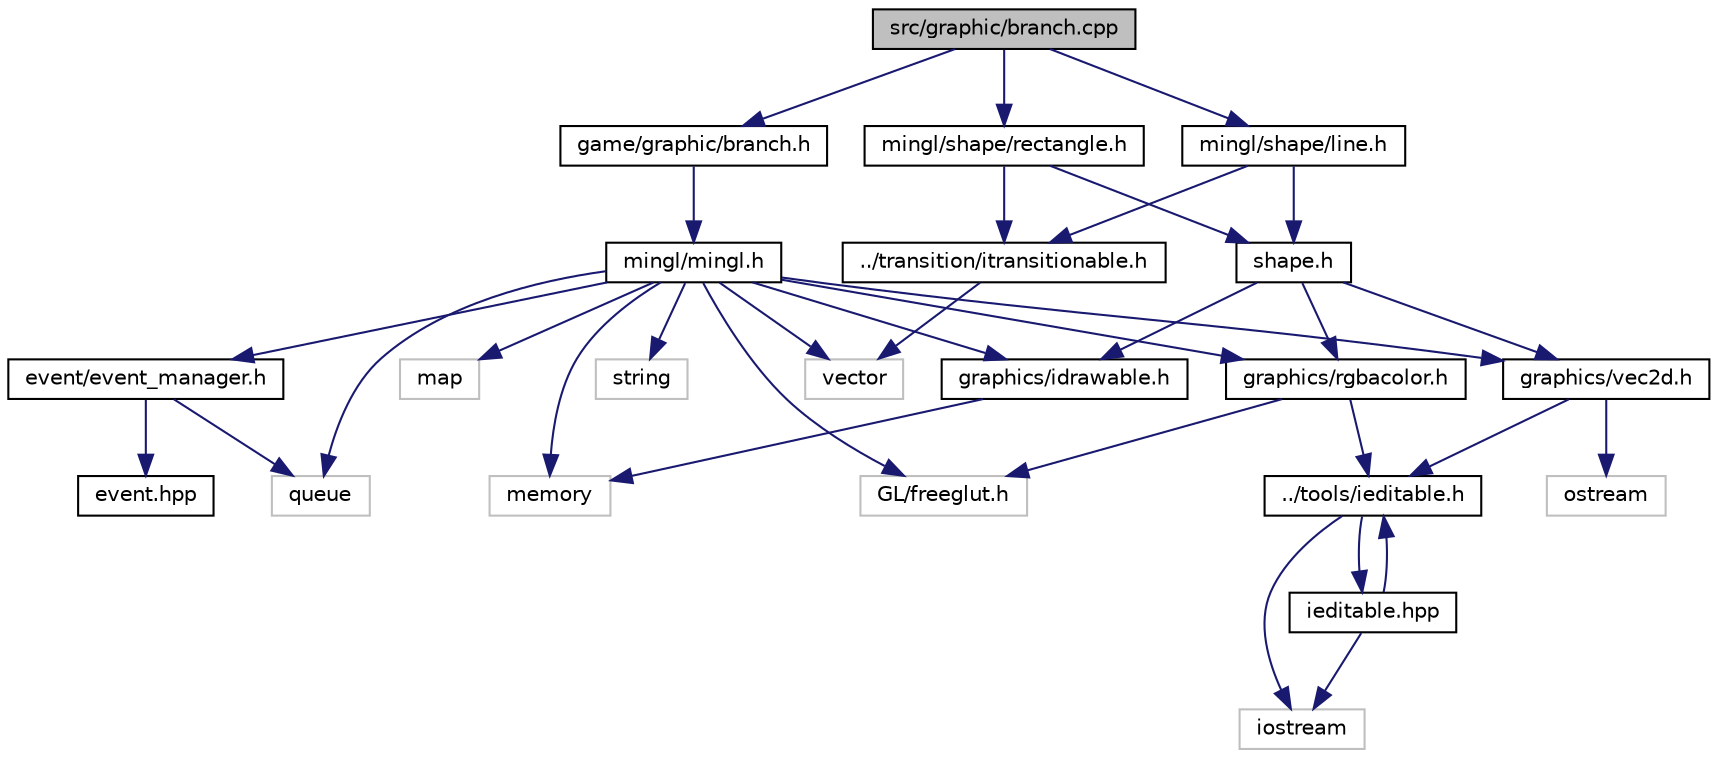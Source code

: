 digraph "src/graphic/branch.cpp"
{
 // LATEX_PDF_SIZE
  edge [fontname="Helvetica",fontsize="10",labelfontname="Helvetica",labelfontsize="10"];
  node [fontname="Helvetica",fontsize="10",shape=record];
  Node1 [label="src/graphic/branch.cpp",height=0.2,width=0.4,color="black", fillcolor="grey75", style="filled", fontcolor="black",tooltip="Représente une branche."];
  Node1 -> Node2 [color="midnightblue",fontsize="10",style="solid",fontname="Helvetica"];
  Node2 [label="game/graphic/branch.h",height=0.2,width=0.4,color="black", fillcolor="white", style="filled",URL="$branch_8h.html",tooltip="Représente une branche."];
  Node2 -> Node3 [color="midnightblue",fontsize="10",style="solid",fontname="Helvetica"];
  Node3 [label="mingl/mingl.h",height=0.2,width=0.4,color="black", fillcolor="white", style="filled",URL="$mingl_8h.html",tooltip="La bête."];
  Node3 -> Node4 [color="midnightblue",fontsize="10",style="solid",fontname="Helvetica"];
  Node4 [label="map",height=0.2,width=0.4,color="grey75", fillcolor="white", style="filled",tooltip=" "];
  Node3 -> Node5 [color="midnightblue",fontsize="10",style="solid",fontname="Helvetica"];
  Node5 [label="memory",height=0.2,width=0.4,color="grey75", fillcolor="white", style="filled",tooltip=" "];
  Node3 -> Node6 [color="midnightblue",fontsize="10",style="solid",fontname="Helvetica"];
  Node6 [label="queue",height=0.2,width=0.4,color="grey75", fillcolor="white", style="filled",tooltip=" "];
  Node3 -> Node7 [color="midnightblue",fontsize="10",style="solid",fontname="Helvetica"];
  Node7 [label="string",height=0.2,width=0.4,color="grey75", fillcolor="white", style="filled",tooltip=" "];
  Node3 -> Node8 [color="midnightblue",fontsize="10",style="solid",fontname="Helvetica"];
  Node8 [label="vector",height=0.2,width=0.4,color="grey75", fillcolor="white", style="filled",tooltip=" "];
  Node3 -> Node9 [color="midnightblue",fontsize="10",style="solid",fontname="Helvetica"];
  Node9 [label="GL/freeglut.h",height=0.2,width=0.4,color="grey75", fillcolor="white", style="filled",tooltip=" "];
  Node3 -> Node10 [color="midnightblue",fontsize="10",style="solid",fontname="Helvetica"];
  Node10 [label="graphics/idrawable.h",height=0.2,width=0.4,color="black", fillcolor="white", style="filled",URL="$idrawable_8h.html",tooltip="Interface pour un objet affichable."];
  Node10 -> Node5 [color="midnightblue",fontsize="10",style="solid",fontname="Helvetica"];
  Node3 -> Node11 [color="midnightblue",fontsize="10",style="solid",fontname="Helvetica"];
  Node11 [label="graphics/rgbacolor.h",height=0.2,width=0.4,color="black", fillcolor="white", style="filled",URL="$rgbacolor_8h.html",tooltip="Représente une couleur RGBA."];
  Node11 -> Node9 [color="midnightblue",fontsize="10",style="solid",fontname="Helvetica"];
  Node11 -> Node12 [color="midnightblue",fontsize="10",style="solid",fontname="Helvetica"];
  Node12 [label="../tools/ieditable.h",height=0.2,width=0.4,color="black", fillcolor="white", style="filled",URL="$ieditable_8h.html",tooltip="declaration de la classe CEditable dans nsUtil"];
  Node12 -> Node13 [color="midnightblue",fontsize="10",style="solid",fontname="Helvetica"];
  Node13 [label="iostream",height=0.2,width=0.4,color="grey75", fillcolor="white", style="filled",tooltip=" "];
  Node12 -> Node14 [color="midnightblue",fontsize="10",style="solid",fontname="Helvetica"];
  Node14 [label="ieditable.hpp",height=0.2,width=0.4,color="black", fillcolor="white", style="filled",URL="$ieditable_8hpp.html",tooltip=" "];
  Node14 -> Node13 [color="midnightblue",fontsize="10",style="solid",fontname="Helvetica"];
  Node14 -> Node12 [color="midnightblue",fontsize="10",style="solid",fontname="Helvetica"];
  Node3 -> Node15 [color="midnightblue",fontsize="10",style="solid",fontname="Helvetica"];
  Node15 [label="graphics/vec2d.h",height=0.2,width=0.4,color="black", fillcolor="white", style="filled",URL="$vec2d_8h.html",tooltip="Représente un vecteur sur deux dimensions."];
  Node15 -> Node16 [color="midnightblue",fontsize="10",style="solid",fontname="Helvetica"];
  Node16 [label="ostream",height=0.2,width=0.4,color="grey75", fillcolor="white", style="filled",tooltip=" "];
  Node15 -> Node12 [color="midnightblue",fontsize="10",style="solid",fontname="Helvetica"];
  Node3 -> Node17 [color="midnightblue",fontsize="10",style="solid",fontname="Helvetica"];
  Node17 [label="event/event_manager.h",height=0.2,width=0.4,color="black", fillcolor="white", style="filled",URL="$event__manager_8h.html",tooltip="Gestionnaire d'événements de minGL."];
  Node17 -> Node6 [color="midnightblue",fontsize="10",style="solid",fontname="Helvetica"];
  Node17 -> Node18 [color="midnightblue",fontsize="10",style="solid",fontname="Helvetica"];
  Node18 [label="event.hpp",height=0.2,width=0.4,color="black", fillcolor="white", style="filled",URL="$event_8hpp.html",tooltip="Différents types utile pour le gestionnaire d'événements."];
  Node1 -> Node19 [color="midnightblue",fontsize="10",style="solid",fontname="Helvetica"];
  Node19 [label="mingl/shape/rectangle.h",height=0.2,width=0.4,color="black", fillcolor="white", style="filled",URL="$rectangle_8h.html",tooltip="Représente un rectangle."];
  Node19 -> Node20 [color="midnightblue",fontsize="10",style="solid",fontname="Helvetica"];
  Node20 [label="shape.h",height=0.2,width=0.4,color="black", fillcolor="white", style="filled",URL="$shape_8h.html",tooltip="Représente une forme."];
  Node20 -> Node10 [color="midnightblue",fontsize="10",style="solid",fontname="Helvetica"];
  Node20 -> Node11 [color="midnightblue",fontsize="10",style="solid",fontname="Helvetica"];
  Node20 -> Node15 [color="midnightblue",fontsize="10",style="solid",fontname="Helvetica"];
  Node19 -> Node21 [color="midnightblue",fontsize="10",style="solid",fontname="Helvetica"];
  Node21 [label="../transition/itransitionable.h",height=0.2,width=0.4,color="black", fillcolor="white", style="filled",URL="$itransitionable_8h.html",tooltip="Interface pour objet \"transitionable\"."];
  Node21 -> Node8 [color="midnightblue",fontsize="10",style="solid",fontname="Helvetica"];
  Node1 -> Node22 [color="midnightblue",fontsize="10",style="solid",fontname="Helvetica"];
  Node22 [label="mingl/shape/line.h",height=0.2,width=0.4,color="black", fillcolor="white", style="filled",URL="$line_8h.html",tooltip="Représente une ligne."];
  Node22 -> Node20 [color="midnightblue",fontsize="10",style="solid",fontname="Helvetica"];
  Node22 -> Node21 [color="midnightblue",fontsize="10",style="solid",fontname="Helvetica"];
}
